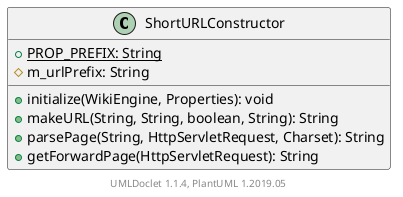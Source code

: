 @startuml

    class ShortURLConstructor [[ShortURLConstructor.html]] {
        {static} +PROP_PREFIX: String
        #m_urlPrefix: String
        +initialize(WikiEngine, Properties): void
        +makeURL(String, String, boolean, String): String
        +parsePage(String, HttpServletRequest, Charset): String
        +getForwardPage(HttpServletRequest): String
    }


    center footer UMLDoclet 1.1.4, PlantUML 1.2019.05
@enduml
